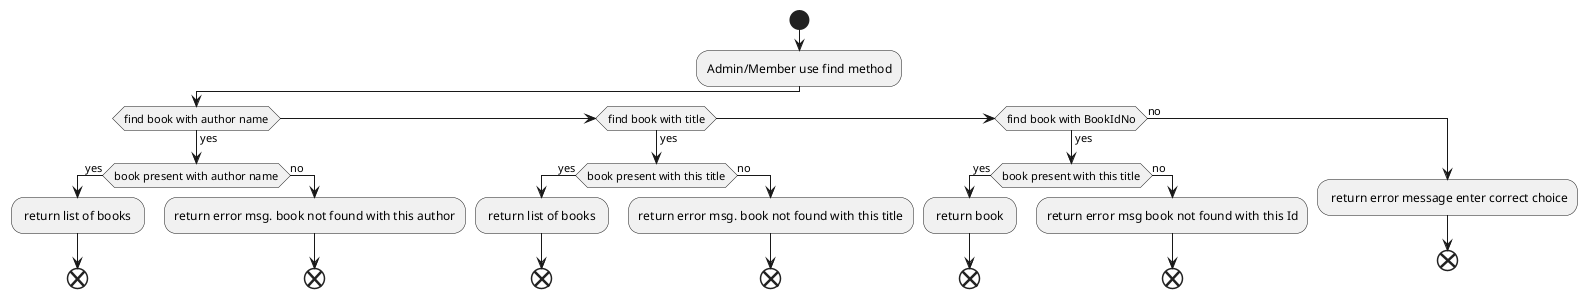 @startuml

start

:Admin/Member use find method;
if(find book with author name) then (yes)
     if(book present with author name) then (yes)
        : return list of books ;
        end;
        else(no)
        :return error msg. book not found with this author;
        end;
     endif
elseif(find book with title) then (yes)
        if(book present with this title) then (yes)
          : return list of books ;
          end;
        else(no)
          :return error msg. book not found with this title;
          end;
          endif
elseif(find book with BookIdNo)  then (yes)
         if(book present with this title) then (yes)
            : return book ;
             end;
         else(no)
             :return error msg book not found with this Id;
             end;
         endif
else(no)
        : return error message enter correct choice;
        end;
endif
@enduml


@startuml
AdminOrMember  --> MainLibraryApp : provide find method
AdminOrMember  --> MainLibraryApp : provide Type of finding Book  Title/Author/Book No
MainLibraryApp --> MainLibraryApp : Handles user request
MainLibraryApp --> BookService :  FindTypeControl(FindAndSortKeys findKey)
alt (findKey is BookNo)
BookService -->BookRepository : getBookList()
BookService <-- BookRepository : List<Book>

BookService --> AdminOrMember  : request for Book No
BookService <-- AdminOrMember : gets BookNo
BookService --> BookService : findBookByBookNo()

alt Book present in list with BookNo
BookService --> MainLibraryApp : return Book
MainLibraryApp --> AdminOrMember : gives Book
else
BookService --> MainLibraryApp : sends error msg
MainLibraryApp --> AdminOrMember : Book not found with given Id
end
end
alt (findKey is BookAuthor)
BookService -->BookRepository : getBookList()
BookService <-- BookRepository : List<Book>

BookService --> AdminOrMember  : request for Book Author
BookService <-- AdminOrMember : gets BookAuthor
BookService --> BookService : findBookByBookAuthor()
alt Book present in list with BookAuthor
BookService --> MainLibraryApp : return Book or list of books
MainLibraryApp --> AdminOrMember : gives Book list
else
BookService --> MainLibraryApp : sends error msg
MainLibraryApp --> AdminOrMember : Book not found with given author
end
end

alt (findKey is BookTitle)
BookService -->BookRepository : getBookList()
BookService <-- BookRepository : List<Book>

BookService --> AdminOrMember  : request for Book Title
BookService <-- AdminOrMember : gets BookTitle
BookService --> BookService : findBookByBookTitle()
alt Book present in list with BookTitle
BookService --> MainLibraryApp : return Book or list of books
MainLibraryApp --> AdminOrMember : gives Book list
else
BookService --> MainLibraryApp : sends error msg
MainLibraryApp --> AdminOrMember : Book not found with given title
end
end




@enduml
